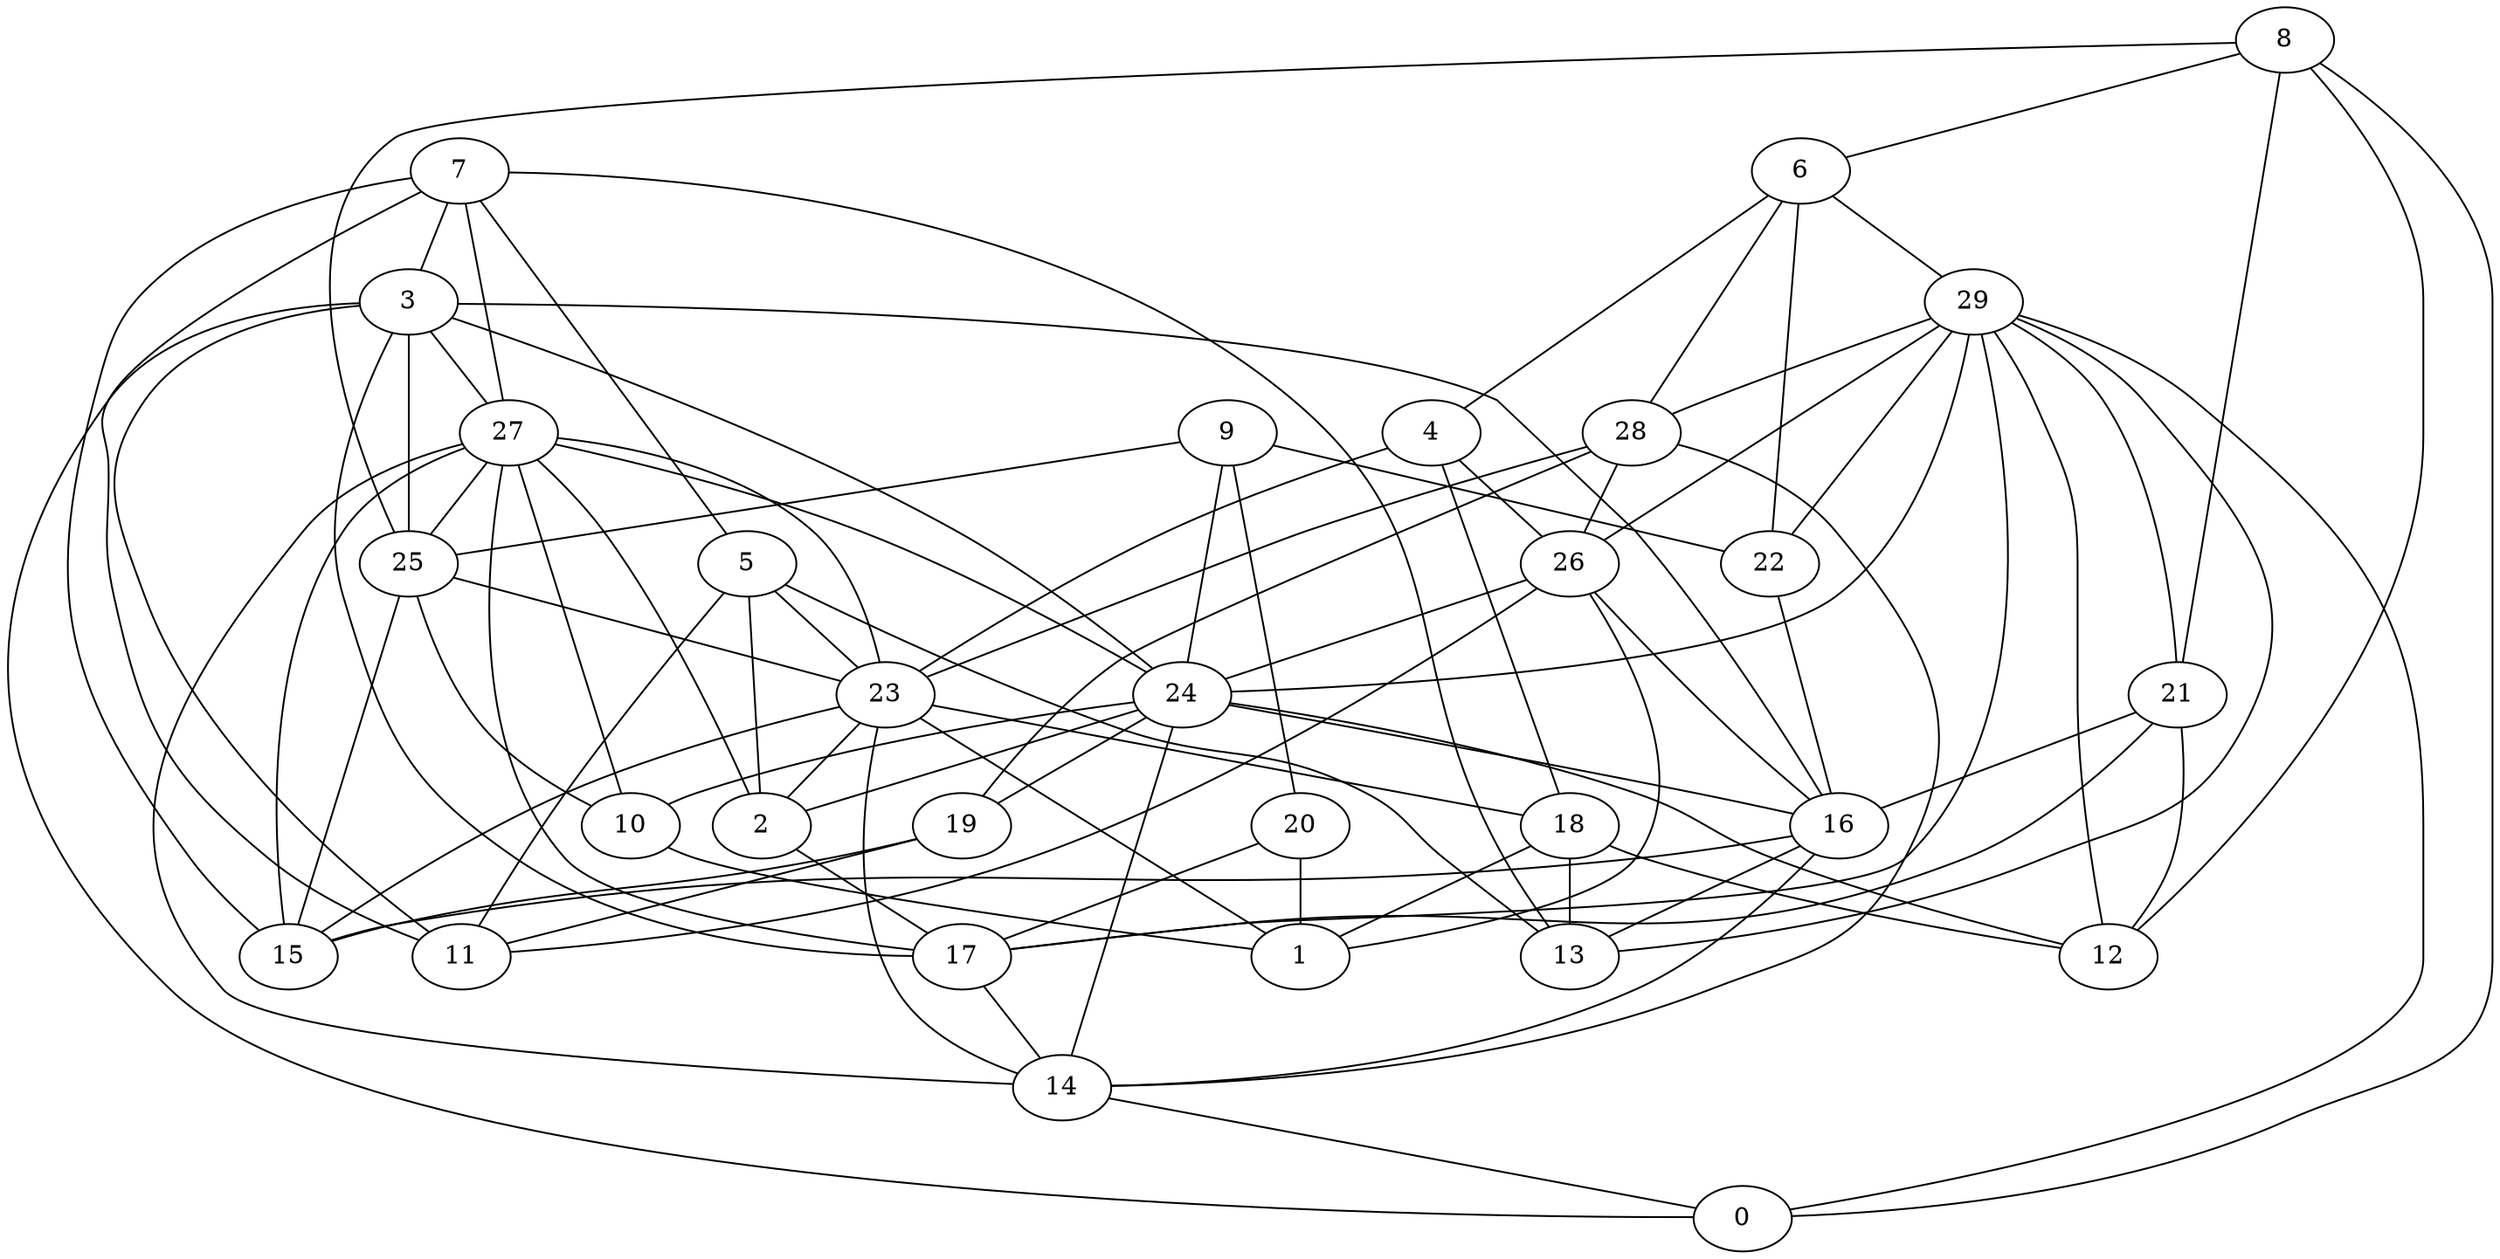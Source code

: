 digraph GG_graph {

subgraph G_graph {
edge [color = black]
"9" -> "22" [dir = none]
"9" -> "20" [dir = none]
"9" -> "24" [dir = none]
"9" -> "25" [dir = none]
"24" -> "16" [dir = none]
"24" -> "12" [dir = none]
"24" -> "10" [dir = none]
"24" -> "19" [dir = none]
"18" -> "12" [dir = none]
"18" -> "13" [dir = none]
"26" -> "24" [dir = none]
"26" -> "1" [dir = none]
"19" -> "15" [dir = none]
"19" -> "11" [dir = none]
"20" -> "1" [dir = none]
"28" -> "19" [dir = none]
"28" -> "14" [dir = none]
"7" -> "13" [dir = none]
"7" -> "3" [dir = none]
"7" -> "5" [dir = none]
"7" -> "15" [dir = none]
"7" -> "27" [dir = none]
"10" -> "1" [dir = none]
"27" -> "17" [dir = none]
"27" -> "23" [dir = none]
"27" -> "14" [dir = none]
"27" -> "15" [dir = none]
"27" -> "24" [dir = none]
"27" -> "25" [dir = none]
"27" -> "2" [dir = none]
"29" -> "26" [dir = none]
"29" -> "0" [dir = none]
"29" -> "21" [dir = none]
"29" -> "24" [dir = none]
"29" -> "17" [dir = none]
"29" -> "13" [dir = none]
"29" -> "12" [dir = none]
"29" -> "22" [dir = none]
"6" -> "28" [dir = none]
"6" -> "29" [dir = none]
"6" -> "4" [dir = none]
"3" -> "27" [dir = none]
"3" -> "17" [dir = none]
"3" -> "11" [dir = none]
"3" -> "0" [dir = none]
"16" -> "15" [dir = none]
"4" -> "26" [dir = none]
"4" -> "23" [dir = none]
"25" -> "23" [dir = none]
"21" -> "17" [dir = none]
"23" -> "2" [dir = none]
"23" -> "1" [dir = none]
"23" -> "15" [dir = none]
"8" -> "0" [dir = none]
"8" -> "25" [dir = none]
"5" -> "2" [dir = none]
"5" -> "11" [dir = none]
"5" -> "23" [dir = none]
"14" -> "0" [dir = none]
"8" -> "21" [dir = none]
"18" -> "1" [dir = none]
"6" -> "22" [dir = none]
"25" -> "15" [dir = none]
"4" -> "18" [dir = none]
"3" -> "24" [dir = none]
"8" -> "6" [dir = none]
"5" -> "13" [dir = none]
"16" -> "13" [dir = none]
"26" -> "16" [dir = none]
"3" -> "16" [dir = none]
"29" -> "28" [dir = none]
"17" -> "14" [dir = none]
"27" -> "10" [dir = none]
"3" -> "25" [dir = none]
"8" -> "12" [dir = none]
"21" -> "12" [dir = none]
"26" -> "11" [dir = none]
"22" -> "16" [dir = none]
"25" -> "10" [dir = none]
"2" -> "17" [dir = none]
"24" -> "14" [dir = none]
"21" -> "16" [dir = none]
"28" -> "26" [dir = none]
"7" -> "11" [dir = none]
"23" -> "14" [dir = none]
"16" -> "14" [dir = none]
"24" -> "2" [dir = none]
"28" -> "23" [dir = none]
"23" -> "18" [dir = none]
"20" -> "17" [dir = none]
}

}
